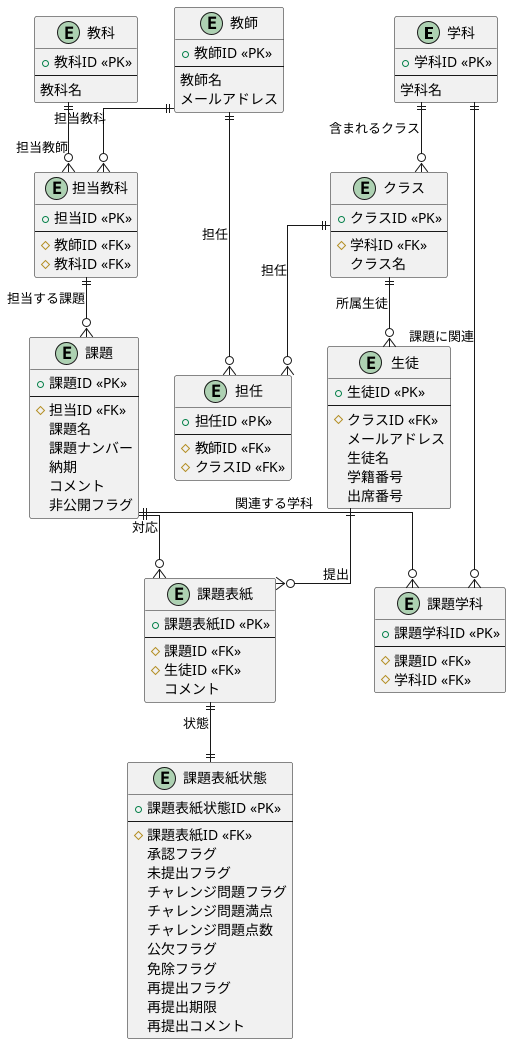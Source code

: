 @startuml ScholorSync

entity "学科" as department {
  + 学科ID <<PK>>
  --
  学科名
}

entity "クラス" as school_class {
  + クラスID <<PK>>
  --
  # 学科ID <<FK>>
  クラス名
}

entity "生徒" as student {
  + 生徒ID <<PK>>
  --
  # クラスID <<FK>>
  メールアドレス
  生徒名
  学籍番号
  出席番号
}

entity "教師" as teacher {
  + 教師ID <<PK>>
  --
  教師名
  メールアドレス
}

entity "担任" as class_teacher {
  + 担任ID <<PK>>
  --
  # 教師ID <<FK>>
  # クラスID <<FK>>
}

entity "教科" as subject {
  + 教科ID <<PK>>
  --
  教科名
}

entity "担当教科" as teacher_subject {
  + 担当ID <<PK>>
  --
  # 教師ID <<FK>>
  # 教科ID <<FK>>
}

entity "課題" as issue {
  + 課題ID <<PK>>
  --
  # 担当ID <<FK>>
  課題名
  課題ナンバー
  納期
  コメント
  非公開フラグ
}

entity "課題学科" as issue_department {
  + 課題学科ID <<PK>>
  --
  # 課題ID <<FK>>
  # 学科ID <<FK>>
}

entity "課題表紙" as issueCover {
  + 課題表紙ID <<PK>>
  --
  # 課題ID <<FK>>
  # 生徒ID <<FK>>
  コメント
}

entity "課題表紙状態" as issueCoverStatus {
  + 課題表紙状態ID <<PK>>
  --
  # 課題表紙ID <<FK>>
  承認フラグ
  未提出フラグ
  チャレンジ問題フラグ
  チャレンジ問題満点
  チャレンジ問題点数
  公欠フラグ
  免除フラグ
  再提出フラグ
  再提出期限
  再提出コメント
}

' エンティティ間の関係を設定
department ||--o{ school_class : 含まれるクラス
department ||--o{ issue_department : 課題に関連

school_class ||--o{ student : 所属生徒
school_class ||--o{ class_teacher : 担任

teacher ||--o{ class_teacher : 担任
teacher ||--o{ teacher_subject : 担当教科

subject ||--o{ teacher_subject : 担当教師

teacher_subject ||--o{ issue : 担当する課題

issue ||--o{ issue_department : 関連する学科
issue ||--o{ issueCover : 対応

student ||--o{ issueCover : 提出

issueCover ||--|| issueCoverStatus : 状態

' 線種を直交線に設定
skinparam Linetype ortho

@enduml